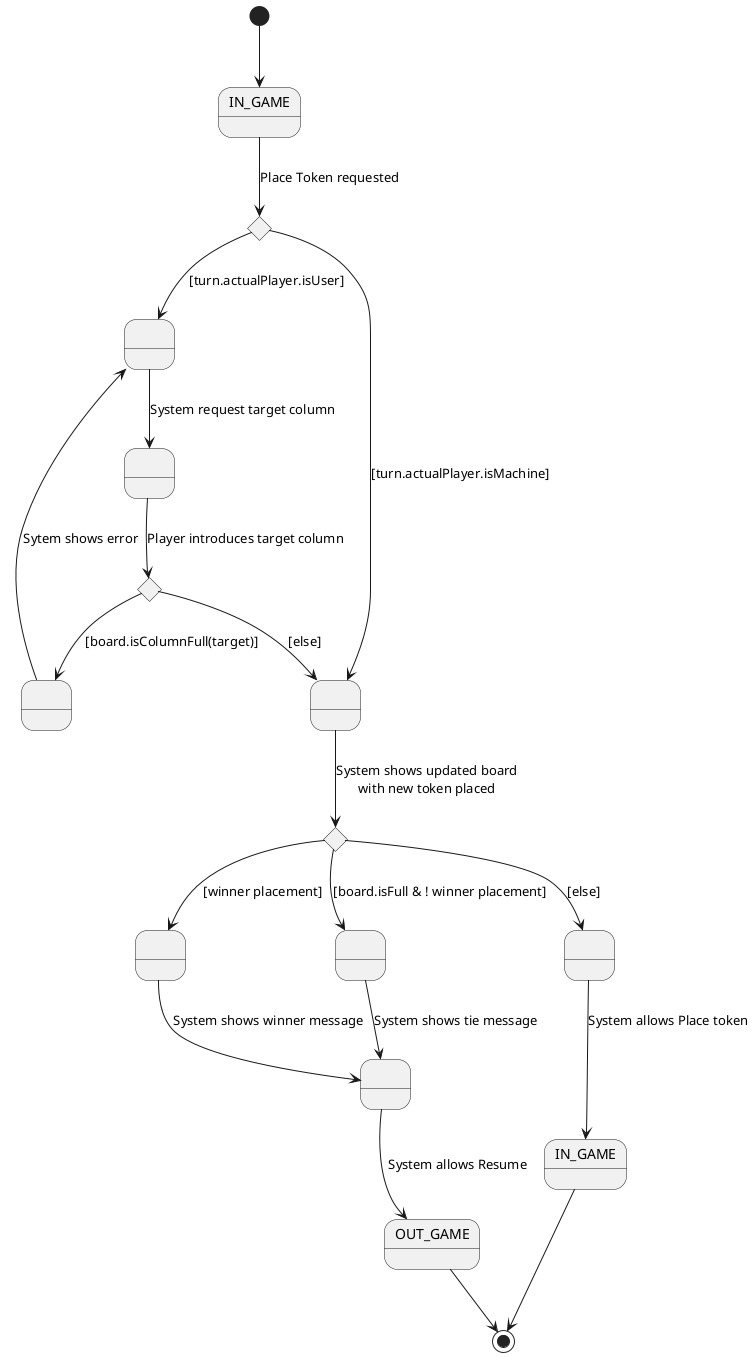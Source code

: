 @startuml placeToken
state IN_GAME
state gameMode as " " <<choice>>
state userTurn as " "
state columnRquested as " "
state columnSelected <<choice>>
state invalidColumn as " "
state tokenPlaced as " "
state boardShowed <<choice>>
state winnerPlacement as " "
state finishMessageShowed as " "
state boardFull as " "
state stillInGame as " "
state IN_GAME_AGAIN as "IN_GAME"
state OUT_GAME

[*] --> IN_GAME
IN_GAME --> gameMode : Place Token requested 

gameMode --> userTurn : [turn.actualPlayer.isUser]
userTurn --> columnRquested: System request target column
columnRquested --> columnSelected: Player introduces target column
columnSelected --> invalidColumn: [board.isColumnFull(target)]
invalidColumn --> userTurn: Sytem shows error
columnSelected --> tokenPlaced: [else]

gameMode --> tokenPlaced : [turn.actualPlayer.isMachine]

tokenPlaced --> boardShowed: System shows updated board\nwith new token placed
boardShowed --> winnerPlacement: [winner placement]
winnerPlacement --> finishMessageShowed: System shows winner message
finishMessageShowed --> OUT_GAME: System allows Resume
boardShowed --> boardFull: [board.isFull & ! winner placement]
boardFull --> finishMessageShowed: System shows tie message
boardShowed --> stillInGame: [else]
stillInGame --> IN_GAME_AGAIN: System allows Place token

IN_GAME_AGAIN --> [*]
OUT_GAME --> [*]

@enduml